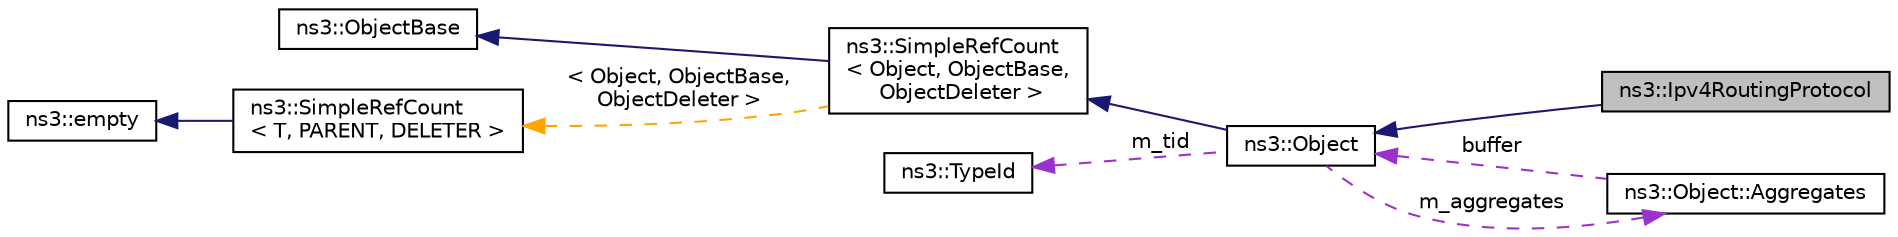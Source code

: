 digraph "ns3::Ipv4RoutingProtocol"
{
 // LATEX_PDF_SIZE
  edge [fontname="Helvetica",fontsize="10",labelfontname="Helvetica",labelfontsize="10"];
  node [fontname="Helvetica",fontsize="10",shape=record];
  rankdir="LR";
  Node1 [label="ns3::Ipv4RoutingProtocol",height=0.2,width=0.4,color="black", fillcolor="grey75", style="filled", fontcolor="black",tooltip="Abstract base class for IPv4 routing protocols."];
  Node2 -> Node1 [dir="back",color="midnightblue",fontsize="10",style="solid",fontname="Helvetica"];
  Node2 [label="ns3::Object",height=0.2,width=0.4,color="black", fillcolor="white", style="filled",URL="$classns3_1_1_object.html",tooltip="A base class which provides memory management and object aggregation."];
  Node3 -> Node2 [dir="back",color="midnightblue",fontsize="10",style="solid",fontname="Helvetica"];
  Node3 [label="ns3::SimpleRefCount\l\< Object, ObjectBase,\l ObjectDeleter \>",height=0.2,width=0.4,color="black", fillcolor="white", style="filled",URL="$classns3_1_1_simple_ref_count.html",tooltip=" "];
  Node4 -> Node3 [dir="back",color="midnightblue",fontsize="10",style="solid",fontname="Helvetica"];
  Node4 [label="ns3::ObjectBase",height=0.2,width=0.4,color="black", fillcolor="white", style="filled",URL="$classns3_1_1_object_base.html",tooltip="Anchor the ns-3 type and attribute system."];
  Node5 -> Node3 [dir="back",color="orange",fontsize="10",style="dashed",label=" \< Object, ObjectBase,\l ObjectDeleter \>" ,fontname="Helvetica"];
  Node5 [label="ns3::SimpleRefCount\l\< T, PARENT, DELETER \>",height=0.2,width=0.4,color="black", fillcolor="white", style="filled",URL="$classns3_1_1_simple_ref_count.html",tooltip="A template-based reference counting class."];
  Node6 -> Node5 [dir="back",color="midnightblue",fontsize="10",style="solid",fontname="Helvetica"];
  Node6 [label="ns3::empty",height=0.2,width=0.4,color="black", fillcolor="white", style="filled",URL="$classns3_1_1empty.html",tooltip="make Callback use a separate empty type"];
  Node7 -> Node2 [dir="back",color="darkorchid3",fontsize="10",style="dashed",label=" m_tid" ,fontname="Helvetica"];
  Node7 [label="ns3::TypeId",height=0.2,width=0.4,color="black", fillcolor="white", style="filled",URL="$classns3_1_1_type_id.html",tooltip="a unique identifier for an interface."];
  Node8 -> Node2 [dir="back",color="darkorchid3",fontsize="10",style="dashed",label=" m_aggregates" ,fontname="Helvetica"];
  Node8 [label="ns3::Object::Aggregates",height=0.2,width=0.4,color="black", fillcolor="white", style="filled",URL="$structns3_1_1_object_1_1_aggregates.html",tooltip="The list of Objects aggregated to this one."];
  Node2 -> Node8 [dir="back",color="darkorchid3",fontsize="10",style="dashed",label=" buffer" ,fontname="Helvetica"];
}
